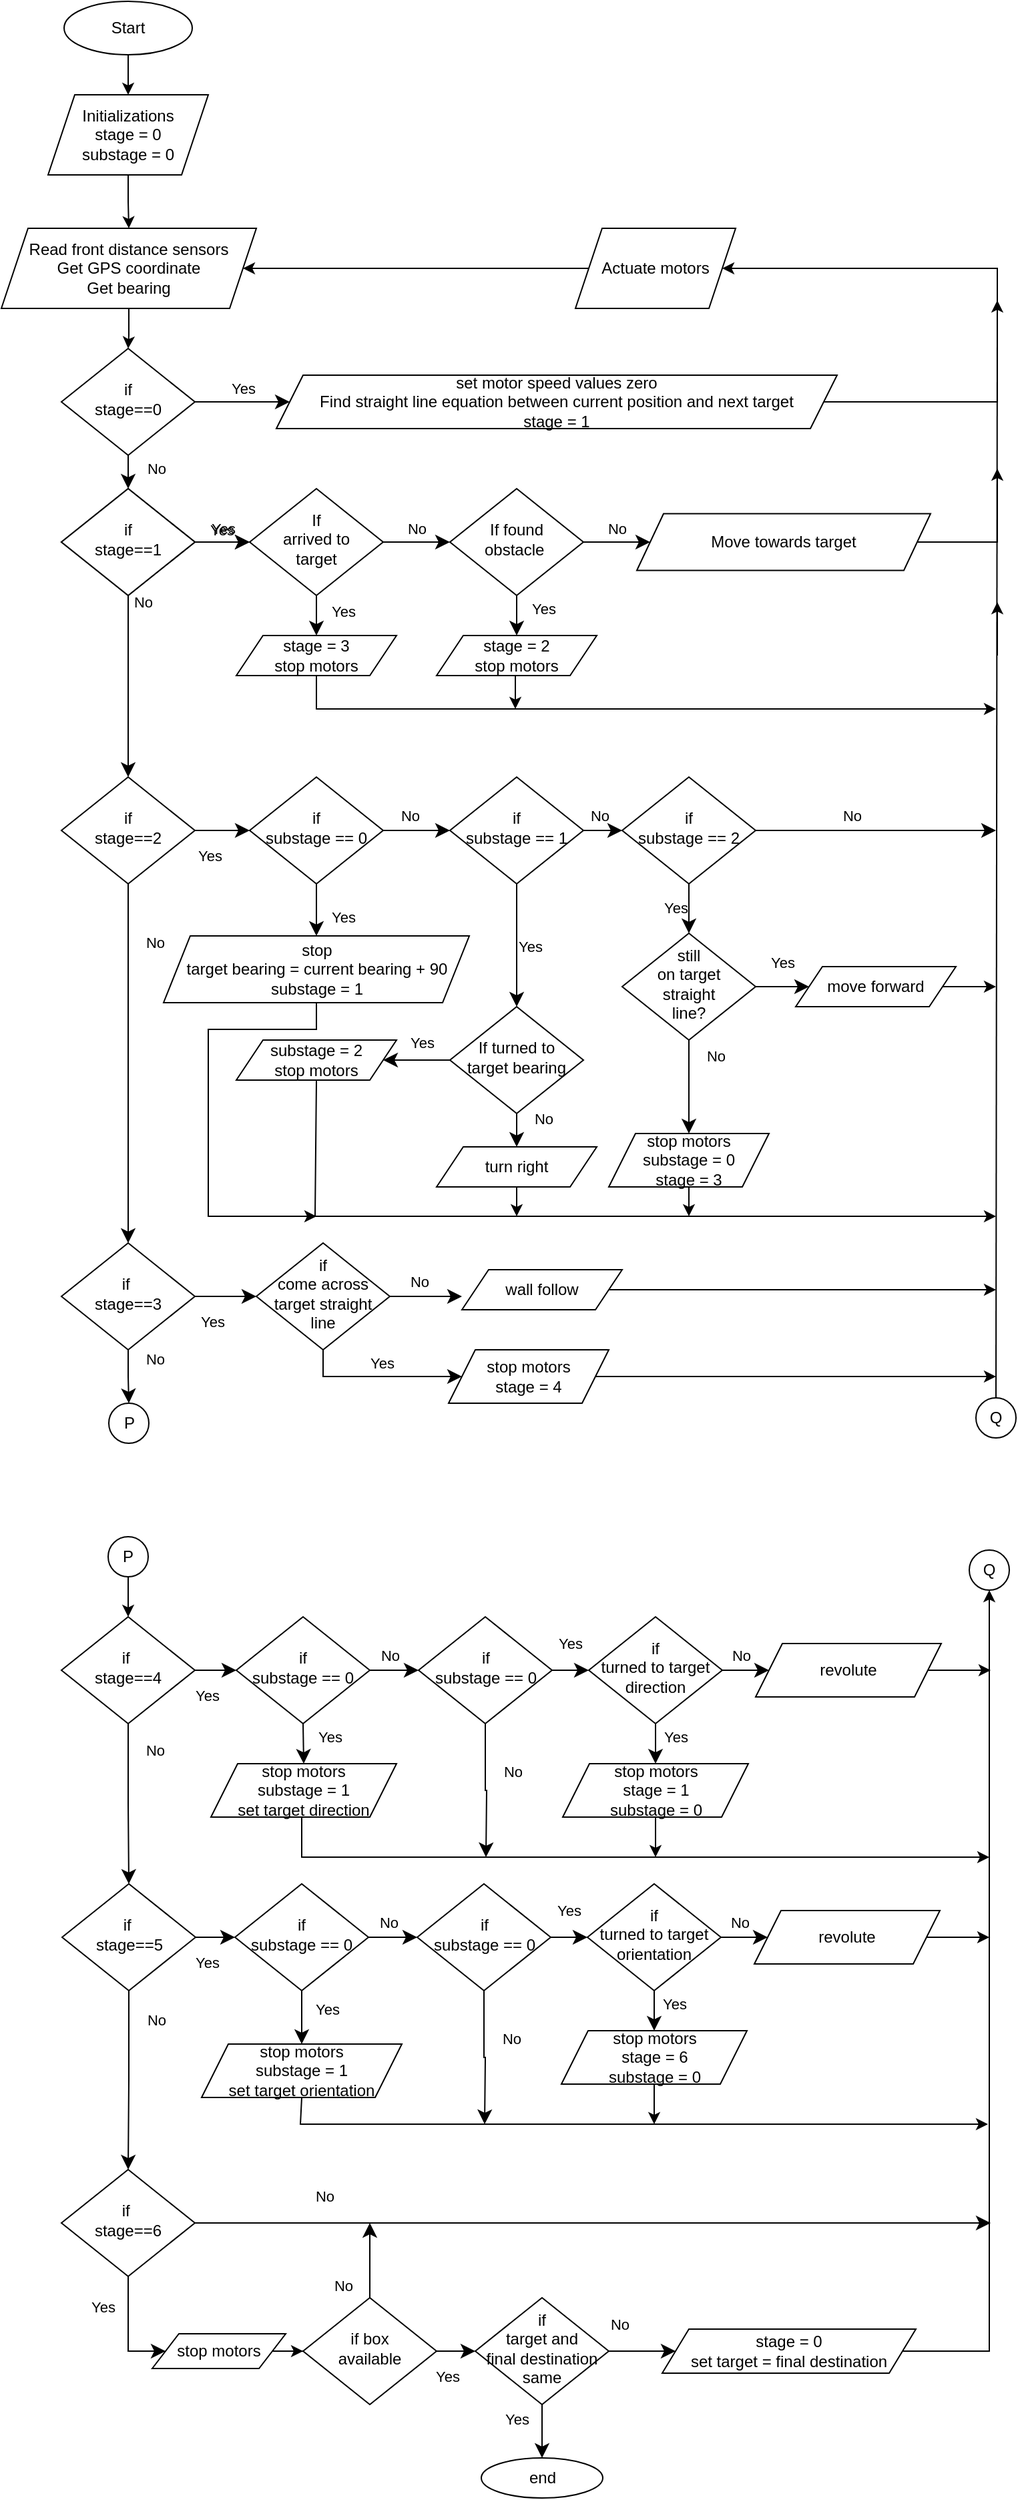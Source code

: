 <mxfile version="20.8.10" type="device"><diagram name="Page-1" id="t5jwGCP0SxloQZ26RUvD"><mxGraphModel dx="1036" dy="614" grid="1" gridSize="10" guides="1" tooltips="1" connect="1" arrows="1" fold="1" page="1" pageScale="1" pageWidth="827" pageHeight="1169" math="0" shadow="0"><root><mxCell id="0"/><mxCell id="1" parent="0"/><mxCell id="_TaEZDNFQUjbEq2UXu18-1" value="" style="edgeStyle=orthogonalEdgeStyle;rounded=0;orthogonalLoop=1;jettySize=auto;html=1;" parent="1" source="_TaEZDNFQUjbEq2UXu18-2" target="_TaEZDNFQUjbEq2UXu18-4" edge="1"><mxGeometry relative="1" as="geometry"/></mxCell><mxCell id="_TaEZDNFQUjbEq2UXu18-2" value="Start" style="ellipse;whiteSpace=wrap;html=1;" parent="1" vertex="1"><mxGeometry x="64" y="50" width="96" height="40" as="geometry"/></mxCell><mxCell id="_TaEZDNFQUjbEq2UXu18-3" value="" style="edgeStyle=orthogonalEdgeStyle;rounded=0;orthogonalLoop=1;jettySize=auto;html=1;" parent="1" source="_TaEZDNFQUjbEq2UXu18-4" target="_TaEZDNFQUjbEq2UXu18-6" edge="1"><mxGeometry relative="1" as="geometry"/></mxCell><mxCell id="_TaEZDNFQUjbEq2UXu18-4" value="Initializations&lt;br&gt;stage = 0&lt;br&gt;substage = 0" style="shape=parallelogram;perimeter=parallelogramPerimeter;whiteSpace=wrap;html=1;fixedSize=1;" parent="1" vertex="1"><mxGeometry x="52" y="120" width="120" height="60" as="geometry"/></mxCell><mxCell id="_TaEZDNFQUjbEq2UXu18-5" value="" style="edgeStyle=orthogonalEdgeStyle;rounded=0;orthogonalLoop=1;jettySize=auto;html=1;" parent="1" source="_TaEZDNFQUjbEq2UXu18-6" target="_TaEZDNFQUjbEq2UXu18-8" edge="1"><mxGeometry relative="1" as="geometry"/></mxCell><mxCell id="_TaEZDNFQUjbEq2UXu18-6" value="Read front distance sensors&lt;br&gt;Get GPS coordinate&lt;br&gt;Get bearing" style="shape=parallelogram;perimeter=parallelogramPerimeter;whiteSpace=wrap;html=1;fixedSize=1;" parent="1" vertex="1"><mxGeometry x="17" y="220" width="191" height="60" as="geometry"/></mxCell><mxCell id="_TaEZDNFQUjbEq2UXu18-7" value="No" style="rounded=0;html=1;jettySize=auto;orthogonalLoop=1;fontSize=11;endArrow=classic;endFill=1;endSize=8;strokeWidth=1;shadow=0;labelBackgroundColor=none;edgeStyle=orthogonalEdgeStyle;exitX=0.5;exitY=1;exitDx=0;exitDy=0;entryX=0.5;entryY=0;entryDx=0;entryDy=0;" parent="1" source="_TaEZDNFQUjbEq2UXu18-8" target="_TaEZDNFQUjbEq2UXu18-13" edge="1"><mxGeometry x="-0.2" y="21" relative="1" as="geometry"><mxPoint as="offset"/><mxPoint x="114" y="390" as="sourcePoint"/><mxPoint x="183" y="440" as="targetPoint"/></mxGeometry></mxCell><mxCell id="_TaEZDNFQUjbEq2UXu18-8" value="if&lt;br&gt;stage==0" style="rhombus;whiteSpace=wrap;html=1;shadow=0;fontFamily=Helvetica;fontSize=12;align=center;strokeWidth=1;spacing=6;spacingTop=-4;" parent="1" vertex="1"><mxGeometry x="62" y="310" width="100" height="80" as="geometry"/></mxCell><mxCell id="_TaEZDNFQUjbEq2UXu18-9" value="Yes" style="edgeStyle=orthogonalEdgeStyle;rounded=0;html=1;jettySize=auto;orthogonalLoop=1;fontSize=11;endArrow=classic;endFill=1;endSize=8;strokeWidth=1;shadow=0;labelBackgroundColor=none;strokeColor=default;entryX=0;entryY=0.5;entryDx=0;entryDy=0;" parent="1" source="_TaEZDNFQUjbEq2UXu18-8" target="_TaEZDNFQUjbEq2UXu18-10" edge="1"><mxGeometry y="10" relative="1" as="geometry"><mxPoint as="offset"/><mxPoint x="214" y="350" as="targetPoint"/></mxGeometry></mxCell><mxCell id="_TaEZDNFQUjbEq2UXu18-10" value="set motor speed values zero &lt;br&gt;Find straight line equation between current position and next target&lt;br&gt;stage = 1" style="shape=parallelogram;perimeter=parallelogramPerimeter;whiteSpace=wrap;html=1;fixedSize=1;" parent="1" vertex="1"><mxGeometry x="223" y="330" width="420" height="40" as="geometry"/></mxCell><mxCell id="_TaEZDNFQUjbEq2UXu18-11" value="" style="endArrow=classic;html=1;rounded=0;strokeColor=default;exitX=1;exitY=0.5;exitDx=0;exitDy=0;entryX=1;entryY=0.5;entryDx=0;entryDy=0;" parent="1" source="_TaEZDNFQUjbEq2UXu18-10" target="_TaEZDNFQUjbEq2UXu18-19" edge="1"><mxGeometry width="50" height="50" relative="1" as="geometry"><mxPoint x="663" y="290" as="sourcePoint"/><mxPoint x="453" y="290" as="targetPoint"/><Array as="points"><mxPoint x="763" y="350"/><mxPoint x="763" y="250"/></Array></mxGeometry></mxCell><mxCell id="_TaEZDNFQUjbEq2UXu18-12" value="No" style="rounded=0;html=1;jettySize=auto;orthogonalLoop=1;fontSize=11;endArrow=classic;endFill=1;endSize=8;strokeWidth=1;shadow=0;labelBackgroundColor=none;edgeStyle=orthogonalEdgeStyle;exitX=0.5;exitY=1;exitDx=0;exitDy=0;entryX=0.5;entryY=0;entryDx=0;entryDy=0;" parent="1" source="_TaEZDNFQUjbEq2UXu18-33" target="_TaEZDNFQUjbEq2UXu18-36" edge="1"><mxGeometry x="-0.926" y="11" relative="1" as="geometry"><mxPoint as="offset"/><mxPoint x="112" y="512" as="sourcePoint"/><mxPoint x="103" y="562" as="targetPoint"/></mxGeometry></mxCell><mxCell id="_TaEZDNFQUjbEq2UXu18-13" value="if&lt;br&gt;stage==1" style="rhombus;whiteSpace=wrap;html=1;shadow=0;fontFamily=Helvetica;fontSize=12;align=center;strokeWidth=1;spacing=6;spacingTop=-4;" parent="1" vertex="1"><mxGeometry x="62" y="415" width="100" height="80" as="geometry"/></mxCell><mxCell id="_TaEZDNFQUjbEq2UXu18-14" value="Yes" style="edgeStyle=orthogonalEdgeStyle;rounded=0;html=1;jettySize=auto;orthogonalLoop=1;fontSize=11;endArrow=classic;endFill=1;endSize=8;strokeWidth=1;shadow=0;labelBackgroundColor=none;strokeColor=default;entryX=0;entryY=0.5;entryDx=0;entryDy=0;" parent="1" source="_TaEZDNFQUjbEq2UXu18-13" target="_TaEZDNFQUjbEq2UXu18-17" edge="1"><mxGeometry y="10" relative="1" as="geometry"><mxPoint as="offset"/><mxPoint x="205" y="455" as="targetPoint"/></mxGeometry></mxCell><mxCell id="_TaEZDNFQUjbEq2UXu18-15" value="Yes" style="rounded=0;html=1;jettySize=auto;orthogonalLoop=1;fontSize=11;endArrow=classic;endFill=1;endSize=8;strokeWidth=1;shadow=0;labelBackgroundColor=none;edgeStyle=orthogonalEdgeStyle;entryX=0.5;entryY=0;entryDx=0;entryDy=0;" parent="1" source="_TaEZDNFQUjbEq2UXu18-17" target="_TaEZDNFQUjbEq2UXu18-24" edge="1"><mxGeometry x="0.273" y="20" relative="1" as="geometry"><mxPoint as="offset"/><mxPoint x="273" y="535" as="targetPoint"/></mxGeometry></mxCell><mxCell id="_TaEZDNFQUjbEq2UXu18-16" value="No" style="edgeStyle=orthogonalEdgeStyle;rounded=0;html=1;jettySize=auto;orthogonalLoop=1;fontSize=11;endArrow=classic;endFill=1;endSize=8;strokeWidth=1;shadow=0;labelBackgroundColor=none;entryX=0;entryY=0.5;entryDx=0;entryDy=0;" parent="1" source="_TaEZDNFQUjbEq2UXu18-17" target="_TaEZDNFQUjbEq2UXu18-22" edge="1"><mxGeometry y="10" relative="1" as="geometry"><mxPoint as="offset"/><mxPoint x="363" y="455" as="targetPoint"/></mxGeometry></mxCell><mxCell id="_TaEZDNFQUjbEq2UXu18-17" value="If&lt;br&gt;arrived to &lt;br&gt;target" style="rhombus;whiteSpace=wrap;html=1;shadow=0;fontFamily=Helvetica;fontSize=12;align=center;strokeWidth=1;spacing=6;spacingTop=-4;" parent="1" vertex="1"><mxGeometry x="203" y="415" width="100" height="80" as="geometry"/></mxCell><mxCell id="_TaEZDNFQUjbEq2UXu18-18" value="" style="edgeStyle=orthogonalEdgeStyle;rounded=0;orthogonalLoop=1;jettySize=auto;html=1;strokeColor=default;endArrow=classic;endFill=1;" parent="1" source="_TaEZDNFQUjbEq2UXu18-19" target="_TaEZDNFQUjbEq2UXu18-6" edge="1"><mxGeometry relative="1" as="geometry"/></mxCell><mxCell id="_TaEZDNFQUjbEq2UXu18-19" value="Actuate motors" style="shape=parallelogram;perimeter=parallelogramPerimeter;whiteSpace=wrap;html=1;fixedSize=1;" parent="1" vertex="1"><mxGeometry x="447" y="220" width="120" height="60" as="geometry"/></mxCell><mxCell id="_TaEZDNFQUjbEq2UXu18-20" value="Yes" style="rounded=0;html=1;jettySize=auto;orthogonalLoop=1;fontSize=11;endArrow=classic;endFill=1;endSize=8;strokeWidth=1;shadow=0;labelBackgroundColor=none;edgeStyle=orthogonalEdgeStyle;entryX=0.5;entryY=0;entryDx=0;entryDy=0;" parent="1" source="_TaEZDNFQUjbEq2UXu18-22" target="_TaEZDNFQUjbEq2UXu18-26" edge="1"><mxGeometry x="0.2" y="20" relative="1" as="geometry"><mxPoint as="offset"/><mxPoint x="433" y="535" as="targetPoint"/></mxGeometry></mxCell><mxCell id="_TaEZDNFQUjbEq2UXu18-21" value="No" style="edgeStyle=orthogonalEdgeStyle;rounded=0;html=1;jettySize=auto;orthogonalLoop=1;fontSize=11;endArrow=classic;endFill=1;endSize=8;strokeWidth=1;shadow=0;labelBackgroundColor=none;entryX=0;entryY=0.5;entryDx=0;entryDy=0;" parent="1" source="_TaEZDNFQUjbEq2UXu18-22" target="_TaEZDNFQUjbEq2UXu18-27" edge="1"><mxGeometry y="10" relative="1" as="geometry"><mxPoint as="offset"/><mxPoint x="523" y="430" as="targetPoint"/></mxGeometry></mxCell><mxCell id="_TaEZDNFQUjbEq2UXu18-22" value="If found obstacle&amp;nbsp;" style="rhombus;whiteSpace=wrap;html=1;shadow=0;fontFamily=Helvetica;fontSize=12;align=center;strokeWidth=1;spacing=6;spacingTop=-4;" parent="1" vertex="1"><mxGeometry x="353" y="415" width="100" height="80" as="geometry"/></mxCell><mxCell id="_TaEZDNFQUjbEq2UXu18-24" value="stage = 3&lt;br&gt;stop motors" style="shape=parallelogram;perimeter=parallelogramPerimeter;whiteSpace=wrap;html=1;fixedSize=1;" parent="1" vertex="1"><mxGeometry x="193" y="525" width="120" height="30" as="geometry"/></mxCell><mxCell id="_TaEZDNFQUjbEq2UXu18-25" value="" style="edgeStyle=orthogonalEdgeStyle;rounded=0;orthogonalLoop=1;jettySize=auto;html=1;strokeColor=default;endArrow=classic;endFill=1;exitX=0.5;exitY=1;exitDx=0;exitDy=0;" parent="1" source="_TaEZDNFQUjbEq2UXu18-26" edge="1"><mxGeometry relative="1" as="geometry"><mxPoint x="402" y="580" as="targetPoint"/></mxGeometry></mxCell><mxCell id="_TaEZDNFQUjbEq2UXu18-26" value="stage = 2&lt;br&gt;stop&amp;nbsp;motors" style="shape=parallelogram;perimeter=parallelogramPerimeter;whiteSpace=wrap;html=1;fixedSize=1;" parent="1" vertex="1"><mxGeometry x="343" y="525" width="120" height="30" as="geometry"/></mxCell><mxCell id="_TaEZDNFQUjbEq2UXu18-27" value="Move towards target" style="shape=parallelogram;perimeter=parallelogramPerimeter;whiteSpace=wrap;html=1;fixedSize=1;" parent="1" vertex="1"><mxGeometry x="493" y="433.75" width="220" height="42.5" as="geometry"/></mxCell><mxCell id="_TaEZDNFQUjbEq2UXu18-28" value="" style="endArrow=classic;html=1;rounded=0;strokeColor=default;exitX=0.5;exitY=1;exitDx=0;exitDy=0;" parent="1" source="_TaEZDNFQUjbEq2UXu18-24" edge="1"><mxGeometry width="50" height="50" relative="1" as="geometry"><mxPoint x="403" y="510" as="sourcePoint"/><mxPoint x="762" y="580" as="targetPoint"/><Array as="points"><mxPoint x="253" y="580"/><mxPoint x="598" y="580"/></Array></mxGeometry></mxCell><mxCell id="_TaEZDNFQUjbEq2UXu18-29" value="" style="endArrow=classic;html=1;rounded=0;strokeColor=default;exitX=1;exitY=0.5;exitDx=0;exitDy=0;" parent="1" source="_TaEZDNFQUjbEq2UXu18-27" edge="1"><mxGeometry width="50" height="50" relative="1" as="geometry"><mxPoint x="403" y="510" as="sourcePoint"/><mxPoint x="763" y="400" as="targetPoint"/><Array as="points"><mxPoint x="763" y="455"/></Array></mxGeometry></mxCell><mxCell id="_TaEZDNFQUjbEq2UXu18-30" value="" style="endArrow=classic;html=1;rounded=0;strokeColor=default;" parent="1" edge="1"><mxGeometry width="50" height="50" relative="1" as="geometry"><mxPoint x="763" y="540" as="sourcePoint"/><mxPoint x="763" y="500" as="targetPoint"/><Array as="points"><mxPoint x="763" y="540"/></Array></mxGeometry></mxCell><mxCell id="_TaEZDNFQUjbEq2UXu18-31" value="No" style="edgeStyle=orthogonalEdgeStyle;rounded=0;html=1;jettySize=auto;orthogonalLoop=1;fontSize=11;endArrow=classic;endFill=1;endSize=8;strokeWidth=1;shadow=0;labelBackgroundColor=none;entryX=0;entryY=0.5;entryDx=0;entryDy=0;exitX=1;exitY=0.5;exitDx=0;exitDy=0;" parent="1" source="_TaEZDNFQUjbEq2UXu18-32" target="_TaEZDNFQUjbEq2UXu18-40" edge="1"><mxGeometry x="-0.208" y="11" relative="1" as="geometry"><mxPoint as="offset"/><mxPoint x="353" y="671" as="targetPoint"/><mxPoint x="303" y="671" as="sourcePoint"/></mxGeometry></mxCell><mxCell id="_TaEZDNFQUjbEq2UXu18-32" value="if &lt;br&gt;substage == 0" style="rhombus;whiteSpace=wrap;html=1;shadow=0;fontFamily=Helvetica;fontSize=12;align=center;strokeWidth=1;spacing=6;spacingTop=-4;" parent="1" vertex="1"><mxGeometry x="203" y="631" width="100" height="80" as="geometry"/></mxCell><mxCell id="_TaEZDNFQUjbEq2UXu18-33" value="if&lt;br&gt;stage==1" style="rhombus;whiteSpace=wrap;html=1;shadow=0;fontFamily=Helvetica;fontSize=12;align=center;strokeWidth=1;spacing=6;spacingTop=-4;" parent="1" vertex="1"><mxGeometry x="62" y="415" width="100" height="80" as="geometry"/></mxCell><mxCell id="_TaEZDNFQUjbEq2UXu18-34" value="Yes" style="edgeStyle=orthogonalEdgeStyle;rounded=0;html=1;jettySize=auto;orthogonalLoop=1;fontSize=11;endArrow=classic;endFill=1;endSize=8;strokeWidth=1;shadow=0;labelBackgroundColor=none;strokeColor=default;entryX=0;entryY=0.5;entryDx=0;entryDy=0;" parent="1" source="_TaEZDNFQUjbEq2UXu18-33" edge="1"><mxGeometry y="10" relative="1" as="geometry"><mxPoint as="offset"/><mxPoint x="203" y="455" as="targetPoint"/></mxGeometry></mxCell><mxCell id="_TaEZDNFQUjbEq2UXu18-35" value="No" style="rounded=0;html=1;jettySize=auto;orthogonalLoop=1;fontSize=11;endArrow=classic;endFill=1;endSize=8;strokeWidth=1;shadow=0;labelBackgroundColor=none;edgeStyle=orthogonalEdgeStyle;exitX=0.5;exitY=1;exitDx=0;exitDy=0;entryX=0.5;entryY=0;entryDx=0;entryDy=0;" parent="1" source="_TaEZDNFQUjbEq2UXu18-36" target="_TaEZDNFQUjbEq2UXu18-44" edge="1"><mxGeometry x="-0.675" y="20" relative="1" as="geometry"><mxPoint as="offset"/><mxPoint x="143" y="720" as="sourcePoint"/><mxPoint x="113" y="780" as="targetPoint"/><Array as="points"/></mxGeometry></mxCell><mxCell id="_TaEZDNFQUjbEq2UXu18-36" value="if&lt;br&gt;stage==2" style="rhombus;whiteSpace=wrap;html=1;shadow=0;fontFamily=Helvetica;fontSize=12;align=center;strokeWidth=1;spacing=6;spacingTop=-4;" parent="1" vertex="1"><mxGeometry x="62" y="631" width="100" height="80" as="geometry"/></mxCell><mxCell id="_TaEZDNFQUjbEq2UXu18-37" value="Yes" style="edgeStyle=orthogonalEdgeStyle;rounded=0;html=1;jettySize=auto;orthogonalLoop=1;fontSize=11;endArrow=classic;endFill=1;endSize=8;strokeWidth=1;shadow=0;labelBackgroundColor=none;strokeColor=default;entryX=0;entryY=0.5;entryDx=0;entryDy=0;exitX=1;exitY=0.5;exitDx=0;exitDy=0;" parent="1" source="_TaEZDNFQUjbEq2UXu18-36" target="_TaEZDNFQUjbEq2UXu18-32" edge="1"><mxGeometry x="-0.463" y="-19" relative="1" as="geometry"><mxPoint as="offset"/><mxPoint x="203" y="671" as="targetPoint"/><mxPoint x="162" y="667" as="sourcePoint"/></mxGeometry></mxCell><mxCell id="_TaEZDNFQUjbEq2UXu18-39" value="Yes" style="edgeStyle=orthogonalEdgeStyle;rounded=0;html=1;jettySize=auto;orthogonalLoop=1;fontSize=11;endArrow=classic;endFill=1;endSize=8;strokeWidth=1;shadow=0;labelBackgroundColor=none;exitX=0.5;exitY=1;exitDx=0;exitDy=0;entryX=0.5;entryY=0;entryDx=0;entryDy=0;" parent="1" source="_TaEZDNFQUjbEq2UXu18-40" target="_TaEZDNFQUjbEq2UXu18-63" edge="1"><mxGeometry x="0.014" y="10" relative="1" as="geometry"><mxPoint as="offset"/><mxPoint x="403" y="769.5" as="targetPoint"/><Array as="points"/></mxGeometry></mxCell><mxCell id="_TaEZDNFQUjbEq2UXu18-40" value="if &lt;br&gt;substage == 1" style="rhombus;whiteSpace=wrap;html=1;shadow=0;fontFamily=Helvetica;fontSize=12;align=center;strokeWidth=1;spacing=6;spacingTop=-4;" parent="1" vertex="1"><mxGeometry x="353" y="631" width="100" height="80" as="geometry"/></mxCell><mxCell id="_TaEZDNFQUjbEq2UXu18-44" value="if&amp;nbsp;&lt;br&gt;stage==3" style="rhombus;whiteSpace=wrap;html=1;shadow=0;fontFamily=Helvetica;fontSize=12;align=center;strokeWidth=1;spacing=6;spacingTop=-4;" parent="1" vertex="1"><mxGeometry x="62" y="980" width="100" height="80" as="geometry"/></mxCell><mxCell id="_TaEZDNFQUjbEq2UXu18-45" value="end" style="ellipse;whiteSpace=wrap;html=1;" parent="1" vertex="1"><mxGeometry x="376.5" y="1890" width="91" height="30" as="geometry"/></mxCell><mxCell id="_TaEZDNFQUjbEq2UXu18-46" value="" style="endArrow=classic;html=1;rounded=0;strokeColor=default;exitX=0.5;exitY=0;exitDx=0;exitDy=0;" parent="1" source="_TaEZDNFQUjbEq2UXu18-98" edge="1"><mxGeometry width="50" height="50" relative="1" as="geometry"><mxPoint x="762" y="1104" as="sourcePoint"/><mxPoint x="763" y="274" as="targetPoint"/></mxGeometry></mxCell><mxCell id="_TaEZDNFQUjbEq2UXu18-57" value="Yes" style="rounded=0;html=1;jettySize=auto;orthogonalLoop=1;fontSize=11;endArrow=classic;endFill=1;endSize=8;strokeWidth=1;shadow=0;labelBackgroundColor=none;edgeStyle=orthogonalEdgeStyle;entryX=0.5;entryY=0;entryDx=0;entryDy=0;exitX=0.5;exitY=1;exitDx=0;exitDy=0;" parent="1" source="_TaEZDNFQUjbEq2UXu18-32" target="_TaEZDNFQUjbEq2UXu18-58" edge="1"><mxGeometry x="0.273" y="20" relative="1" as="geometry"><mxPoint as="offset"/><mxPoint x="256" y="741.5" as="targetPoint"/><mxPoint x="256" y="711.5" as="sourcePoint"/></mxGeometry></mxCell><mxCell id="_TaEZDNFQUjbEq2UXu18-58" value="stop&lt;br&gt;target bearing = current bearing + 90&lt;br&gt;substage = 1" style="shape=parallelogram;perimeter=parallelogramPerimeter;whiteSpace=wrap;html=1;fixedSize=1;" parent="1" vertex="1"><mxGeometry x="138.5" y="750" width="229" height="50" as="geometry"/></mxCell><mxCell id="_TaEZDNFQUjbEq2UXu18-59" value="if &lt;br&gt;substage == 2" style="rhombus;whiteSpace=wrap;html=1;shadow=0;fontFamily=Helvetica;fontSize=12;align=center;strokeWidth=1;spacing=6;spacingTop=-4;" parent="1" vertex="1"><mxGeometry x="482" y="631" width="100" height="80" as="geometry"/></mxCell><mxCell id="_TaEZDNFQUjbEq2UXu18-60" value="No" style="edgeStyle=orthogonalEdgeStyle;rounded=0;html=1;jettySize=auto;orthogonalLoop=1;fontSize=11;endArrow=classic;endFill=1;endSize=8;strokeWidth=1;shadow=0;labelBackgroundColor=none;entryX=0;entryY=0.5;entryDx=0;entryDy=0;exitX=1;exitY=0.5;exitDx=0;exitDy=0;" parent="1" source="_TaEZDNFQUjbEq2UXu18-40" target="_TaEZDNFQUjbEq2UXu18-59" edge="1"><mxGeometry x="-0.208" y="11" relative="1" as="geometry"><mxPoint as="offset"/><mxPoint x="407" y="682" as="targetPoint"/><mxPoint x="512" y="690" as="sourcePoint"/></mxGeometry></mxCell><mxCell id="_TaEZDNFQUjbEq2UXu18-62" value="No" style="edgeStyle=orthogonalEdgeStyle;rounded=0;html=1;jettySize=auto;orthogonalLoop=1;fontSize=11;endArrow=classic;endFill=1;endSize=8;strokeWidth=1;shadow=0;labelBackgroundColor=none;exitX=1;exitY=0.5;exitDx=0;exitDy=0;" parent="1" source="_TaEZDNFQUjbEq2UXu18-59" edge="1"><mxGeometry x="-0.208" y="11" relative="1" as="geometry"><mxPoint as="offset"/><mxPoint x="762" y="671" as="targetPoint"/><mxPoint x="672" y="670" as="sourcePoint"/></mxGeometry></mxCell><mxCell id="_TaEZDNFQUjbEq2UXu18-63" value="If turned to target bearing" style="rhombus;whiteSpace=wrap;html=1;shadow=0;fontFamily=Helvetica;fontSize=12;align=center;strokeWidth=1;spacing=6;spacingTop=-4;" parent="1" vertex="1"><mxGeometry x="353" y="803" width="100" height="80" as="geometry"/></mxCell><mxCell id="_TaEZDNFQUjbEq2UXu18-64" value="substage = 2&lt;br&gt;stop&amp;nbsp;motors" style="shape=parallelogram;perimeter=parallelogramPerimeter;whiteSpace=wrap;html=1;fixedSize=1;" parent="1" vertex="1"><mxGeometry x="193" y="828" width="120" height="30" as="geometry"/></mxCell><mxCell id="_TaEZDNFQUjbEq2UXu18-67" value="Yes" style="edgeStyle=orthogonalEdgeStyle;rounded=0;html=1;jettySize=auto;orthogonalLoop=1;fontSize=11;endArrow=classic;endFill=1;endSize=8;strokeWidth=1;shadow=0;labelBackgroundColor=none;strokeColor=default;entryX=1;entryY=0.5;entryDx=0;entryDy=0;" parent="1" source="_TaEZDNFQUjbEq2UXu18-63" target="_TaEZDNFQUjbEq2UXu18-64" edge="1"><mxGeometry x="-0.16" y="-13" relative="1" as="geometry"><mxPoint as="offset"/><mxPoint x="312" y="880" as="targetPoint"/><mxPoint x="342" y="880" as="sourcePoint"/><Array as="points"/></mxGeometry></mxCell><mxCell id="_TaEZDNFQUjbEq2UXu18-68" value="turn right" style="shape=parallelogram;perimeter=parallelogramPerimeter;whiteSpace=wrap;html=1;fixedSize=1;" parent="1" vertex="1"><mxGeometry x="343" y="908" width="120" height="30" as="geometry"/></mxCell><mxCell id="_TaEZDNFQUjbEq2UXu18-69" value="No" style="rounded=0;html=1;jettySize=auto;orthogonalLoop=1;fontSize=11;endArrow=classic;endFill=1;endSize=8;strokeWidth=1;shadow=0;labelBackgroundColor=none;edgeStyle=orthogonalEdgeStyle;exitX=0.5;exitY=1;exitDx=0;exitDy=0;entryX=0.5;entryY=0;entryDx=0;entryDy=0;" parent="1" source="_TaEZDNFQUjbEq2UXu18-63" target="_TaEZDNFQUjbEq2UXu18-68" edge="1"><mxGeometry x="-0.675" y="20" relative="1" as="geometry"><mxPoint as="offset"/><mxPoint x="255" y="882" as="sourcePoint"/><mxPoint x="402" y="910" as="targetPoint"/><Array as="points"/></mxGeometry></mxCell><mxCell id="_TaEZDNFQUjbEq2UXu18-70" value="Yes" style="edgeStyle=orthogonalEdgeStyle;rounded=0;html=1;jettySize=auto;orthogonalLoop=1;fontSize=11;endArrow=classic;endFill=1;endSize=8;strokeWidth=1;shadow=0;labelBackgroundColor=none;exitX=0.5;exitY=1;exitDx=0;exitDy=0;" parent="1" source="_TaEZDNFQUjbEq2UXu18-59" target="_TaEZDNFQUjbEq2UXu18-73" edge="1"><mxGeometry x="0.014" y="10" relative="1" as="geometry"><mxPoint as="offset"/><mxPoint x="478" y="813" as="targetPoint"/><mxPoint x="478" y="721" as="sourcePoint"/><Array as="points"/></mxGeometry></mxCell><mxCell id="_TaEZDNFQUjbEq2UXu18-73" value="still &lt;br&gt;on target straight &lt;br&gt;line?" style="rhombus;whiteSpace=wrap;html=1;shadow=0;fontFamily=Helvetica;fontSize=12;align=center;strokeWidth=1;spacing=6;spacingTop=-4;" parent="1" vertex="1"><mxGeometry x="482" y="748" width="100" height="80" as="geometry"/></mxCell><mxCell id="_TaEZDNFQUjbEq2UXu18-74" value="stop&amp;nbsp;motors&lt;br&gt;substage = 0&lt;br&gt;stage = 3" style="shape=parallelogram;perimeter=parallelogramPerimeter;whiteSpace=wrap;html=1;fixedSize=1;" parent="1" vertex="1"><mxGeometry x="472" y="898" width="120" height="40" as="geometry"/></mxCell><mxCell id="_TaEZDNFQUjbEq2UXu18-75" value="No" style="rounded=0;html=1;jettySize=auto;orthogonalLoop=1;fontSize=11;endArrow=classic;endFill=1;endSize=8;strokeWidth=1;shadow=0;labelBackgroundColor=none;edgeStyle=orthogonalEdgeStyle;exitX=0.5;exitY=1;exitDx=0;exitDy=0;entryX=0.5;entryY=0;entryDx=0;entryDy=0;" parent="1" source="_TaEZDNFQUjbEq2UXu18-73" target="_TaEZDNFQUjbEq2UXu18-74" edge="1"><mxGeometry x="-0.675" y="20" relative="1" as="geometry"><mxPoint as="offset"/><mxPoint x="405" y="839" as="sourcePoint"/><mxPoint x="552" y="867" as="targetPoint"/><Array as="points"/></mxGeometry></mxCell><mxCell id="_TaEZDNFQUjbEq2UXu18-79" value="move forward" style="shape=parallelogram;perimeter=parallelogramPerimeter;whiteSpace=wrap;html=1;fixedSize=1;" parent="1" vertex="1"><mxGeometry x="612" y="773" width="120" height="30" as="geometry"/></mxCell><mxCell id="_TaEZDNFQUjbEq2UXu18-80" value="Yes" style="edgeStyle=orthogonalEdgeStyle;rounded=0;html=1;jettySize=auto;orthogonalLoop=1;fontSize=11;endArrow=classic;endFill=1;endSize=8;strokeWidth=1;shadow=0;labelBackgroundColor=none;strokeColor=default;entryX=0;entryY=0.5;entryDx=0;entryDy=0;exitX=1;exitY=0.5;exitDx=0;exitDy=0;" parent="1" source="_TaEZDNFQUjbEq2UXu18-73" target="_TaEZDNFQUjbEq2UXu18-79" edge="1"><mxGeometry x="0.333" y="18" relative="1" as="geometry"><mxPoint as="offset"/><mxPoint x="640" y="789" as="targetPoint"/><mxPoint x="599" y="789" as="sourcePoint"/></mxGeometry></mxCell><mxCell id="_TaEZDNFQUjbEq2UXu18-83" value="" style="endArrow=classic;html=1;rounded=0;exitX=1;exitY=0.5;exitDx=0;exitDy=0;" parent="1" source="_TaEZDNFQUjbEq2UXu18-79" edge="1"><mxGeometry width="50" height="50" relative="1" as="geometry"><mxPoint x="732" y="860" as="sourcePoint"/><mxPoint x="762" y="788" as="targetPoint"/></mxGeometry></mxCell><mxCell id="_TaEZDNFQUjbEq2UXu18-84" value="" style="endArrow=classic;html=1;rounded=0;exitX=0.5;exitY=1;exitDx=0;exitDy=0;" parent="1" source="_TaEZDNFQUjbEq2UXu18-64" edge="1"><mxGeometry width="50" height="50" relative="1" as="geometry"><mxPoint x="452" y="960" as="sourcePoint"/><mxPoint x="762" y="960" as="targetPoint"/><Array as="points"><mxPoint x="252" y="960"/></Array></mxGeometry></mxCell><mxCell id="_TaEZDNFQUjbEq2UXu18-85" value="" style="endArrow=classic;html=1;rounded=0;exitX=0.5;exitY=1;exitDx=0;exitDy=0;" parent="1" source="_TaEZDNFQUjbEq2UXu18-68" edge="1"><mxGeometry width="50" height="50" relative="1" as="geometry"><mxPoint x="452" y="960" as="sourcePoint"/><mxPoint x="403" y="960" as="targetPoint"/></mxGeometry></mxCell><mxCell id="_TaEZDNFQUjbEq2UXu18-86" value="" style="endArrow=classic;html=1;rounded=0;exitX=0.5;exitY=1;exitDx=0;exitDy=0;" parent="1" source="_TaEZDNFQUjbEq2UXu18-74" edge="1"><mxGeometry width="50" height="50" relative="1" as="geometry"><mxPoint x="452" y="960" as="sourcePoint"/><mxPoint x="532" y="960" as="targetPoint"/></mxGeometry></mxCell><mxCell id="_TaEZDNFQUjbEq2UXu18-87" value="No" style="rounded=0;html=1;jettySize=auto;orthogonalLoop=1;fontSize=11;endArrow=classic;endFill=1;endSize=8;strokeWidth=1;shadow=0;labelBackgroundColor=none;edgeStyle=orthogonalEdgeStyle;exitX=0.5;exitY=1;exitDx=0;exitDy=0;entryX=0.5;entryY=0;entryDx=0;entryDy=0;" parent="1" source="_TaEZDNFQUjbEq2UXu18-44" target="_TaEZDNFQUjbEq2UXu18-97" edge="1"><mxGeometry x="-0.675" y="20" relative="1" as="geometry"><mxPoint as="offset"/><mxPoint x="112" y="1090" as="sourcePoint"/><mxPoint x="112" y="1110" as="targetPoint"/><Array as="points"/></mxGeometry></mxCell><mxCell id="_TaEZDNFQUjbEq2UXu18-88" value="No" style="edgeStyle=orthogonalEdgeStyle;rounded=0;html=1;jettySize=auto;orthogonalLoop=1;fontSize=11;endArrow=classic;endFill=1;endSize=8;strokeWidth=1;shadow=0;labelBackgroundColor=none;exitX=1;exitY=0.5;exitDx=0;exitDy=0;" parent="1" source="_TaEZDNFQUjbEq2UXu18-89" edge="1"><mxGeometry x="-0.208" y="11" relative="1" as="geometry"><mxPoint as="offset"/><mxPoint x="362" y="1020" as="targetPoint"/><mxPoint x="306" y="1018" as="sourcePoint"/></mxGeometry></mxCell><mxCell id="_TaEZDNFQUjbEq2UXu18-89" value="if &lt;br&gt;come across target straight line" style="rhombus;whiteSpace=wrap;html=1;shadow=0;fontFamily=Helvetica;fontSize=12;align=center;strokeWidth=1;spacing=6;spacingTop=-4;" parent="1" vertex="1"><mxGeometry x="208" y="980" width="100" height="80" as="geometry"/></mxCell><mxCell id="_TaEZDNFQUjbEq2UXu18-90" value="Yes" style="rounded=0;html=1;jettySize=auto;orthogonalLoop=1;fontSize=11;endArrow=classic;endFill=1;endSize=8;strokeWidth=1;shadow=0;labelBackgroundColor=none;edgeStyle=orthogonalEdgeStyle;exitX=0.5;exitY=1;exitDx=0;exitDy=0;entryX=0;entryY=0.5;entryDx=0;entryDy=0;" parent="1" source="_TaEZDNFQUjbEq2UXu18-89" target="_TaEZDNFQUjbEq2UXu18-93" edge="1"><mxGeometry x="0.032" y="10" relative="1" as="geometry"><mxPoint as="offset"/><mxPoint x="258" y="1120" as="targetPoint"/><mxPoint x="259" y="1058.5" as="sourcePoint"/></mxGeometry></mxCell><mxCell id="_TaEZDNFQUjbEq2UXu18-91" value="Yes" style="edgeStyle=orthogonalEdgeStyle;rounded=0;html=1;jettySize=auto;orthogonalLoop=1;fontSize=11;endArrow=classic;endFill=1;endSize=8;strokeWidth=1;shadow=0;labelBackgroundColor=none;strokeColor=default;exitX=1;exitY=0.5;exitDx=0;exitDy=0;entryX=0;entryY=0.5;entryDx=0;entryDy=0;" parent="1" source="_TaEZDNFQUjbEq2UXu18-44" target="_TaEZDNFQUjbEq2UXu18-89" edge="1"><mxGeometry x="-0.463" y="-19" relative="1" as="geometry"><mxPoint as="offset"/><mxPoint x="202" y="1020" as="targetPoint"/><mxPoint x="172" y="1036" as="sourcePoint"/></mxGeometry></mxCell><mxCell id="_TaEZDNFQUjbEq2UXu18-92" value="wall follow" style="shape=parallelogram;perimeter=parallelogramPerimeter;whiteSpace=wrap;html=1;fixedSize=1;" parent="1" vertex="1"><mxGeometry x="362" y="1000" width="120" height="30" as="geometry"/></mxCell><mxCell id="_TaEZDNFQUjbEq2UXu18-93" value="stop&amp;nbsp;motors&lt;br&gt;stage = 4" style="shape=parallelogram;perimeter=parallelogramPerimeter;whiteSpace=wrap;html=1;fixedSize=1;" parent="1" vertex="1"><mxGeometry x="352" y="1060" width="120" height="40" as="geometry"/></mxCell><mxCell id="_TaEZDNFQUjbEq2UXu18-94" value="" style="endArrow=classic;html=1;rounded=0;exitX=1;exitY=0.5;exitDx=0;exitDy=0;" parent="1" source="_TaEZDNFQUjbEq2UXu18-92" edge="1"><mxGeometry width="50" height="50" relative="1" as="geometry"><mxPoint x="452" y="920" as="sourcePoint"/><mxPoint x="762" y="1015" as="targetPoint"/></mxGeometry></mxCell><mxCell id="_TaEZDNFQUjbEq2UXu18-95" value="" style="endArrow=classic;html=1;rounded=0;exitX=1;exitY=0.5;exitDx=0;exitDy=0;" parent="1" source="_TaEZDNFQUjbEq2UXu18-93" edge="1"><mxGeometry width="50" height="50" relative="1" as="geometry"><mxPoint x="452" y="920" as="sourcePoint"/><mxPoint x="762" y="1080" as="targetPoint"/></mxGeometry></mxCell><mxCell id="_TaEZDNFQUjbEq2UXu18-97" value="P" style="ellipse;whiteSpace=wrap;html=1;aspect=fixed;" parent="1" vertex="1"><mxGeometry x="97.5" y="1100" width="30" height="30" as="geometry"/></mxCell><mxCell id="_TaEZDNFQUjbEq2UXu18-98" value="Q" style="ellipse;whiteSpace=wrap;html=1;aspect=fixed;" parent="1" vertex="1"><mxGeometry x="747" y="1096" width="30" height="30" as="geometry"/></mxCell><mxCell id="_TaEZDNFQUjbEq2UXu18-102" value="if&amp;nbsp;&lt;br&gt;stage==4" style="rhombus;whiteSpace=wrap;html=1;shadow=0;fontFamily=Helvetica;fontSize=12;align=center;strokeWidth=1;spacing=6;spacingTop=-4;" parent="1" vertex="1"><mxGeometry x="62" y="1260" width="100" height="80" as="geometry"/></mxCell><mxCell id="_TaEZDNFQUjbEq2UXu18-103" value="No" style="rounded=0;html=1;jettySize=auto;orthogonalLoop=1;fontSize=11;endArrow=classic;endFill=1;endSize=8;strokeWidth=1;shadow=0;labelBackgroundColor=none;edgeStyle=orthogonalEdgeStyle;exitX=0.5;exitY=1;exitDx=0;exitDy=0;entryX=0.5;entryY=0;entryDx=0;entryDy=0;" parent="1" source="_TaEZDNFQUjbEq2UXu18-102" target="_TaEZDNFQUjbEq2UXu18-105" edge="1"><mxGeometry x="-0.675" y="20" relative="1" as="geometry"><mxPoint as="offset"/><mxPoint x="112" y="1310" as="sourcePoint"/><mxPoint x="113" y="1320" as="targetPoint"/><Array as="points"/></mxGeometry></mxCell><mxCell id="_TaEZDNFQUjbEq2UXu18-104" value="Yes" style="edgeStyle=orthogonalEdgeStyle;rounded=0;html=1;jettySize=auto;orthogonalLoop=1;fontSize=11;endArrow=classic;endFill=1;endSize=8;strokeWidth=1;shadow=0;labelBackgroundColor=none;strokeColor=default;exitX=1;exitY=0.5;exitDx=0;exitDy=0;entryX=0;entryY=0.5;entryDx=0;entryDy=0;" parent="1" source="_TaEZDNFQUjbEq2UXu18-102" target="_TaEZDNFQUjbEq2UXu18-115" edge="1"><mxGeometry x="-0.463" y="-19" relative="1" as="geometry"><mxPoint as="offset"/><mxPoint x="208" y="1300" as="targetPoint"/><mxPoint x="172" y="1316" as="sourcePoint"/></mxGeometry></mxCell><mxCell id="_TaEZDNFQUjbEq2UXu18-105" value="if&amp;nbsp;&lt;br&gt;stage==5" style="rhombus;whiteSpace=wrap;html=1;shadow=0;fontFamily=Helvetica;fontSize=12;align=center;strokeWidth=1;spacing=6;spacingTop=-4;" parent="1" vertex="1"><mxGeometry x="62.5" y="1460" width="100" height="80" as="geometry"/></mxCell><mxCell id="_TaEZDNFQUjbEq2UXu18-106" value="No" style="rounded=0;html=1;jettySize=auto;orthogonalLoop=1;fontSize=11;endArrow=classic;endFill=1;endSize=8;strokeWidth=1;shadow=0;labelBackgroundColor=none;edgeStyle=orthogonalEdgeStyle;exitX=0.5;exitY=1;exitDx=0;exitDy=0;entryX=0.5;entryY=0;entryDx=0;entryDy=0;" parent="1" source="_TaEZDNFQUjbEq2UXu18-105" target="_TaEZDNFQUjbEq2UXu18-108" edge="1"><mxGeometry x="-0.675" y="20" relative="1" as="geometry"><mxPoint as="offset"/><mxPoint x="112" y="1780" as="sourcePoint"/><mxPoint x="113" y="1790" as="targetPoint"/><Array as="points"/></mxGeometry></mxCell><mxCell id="_TaEZDNFQUjbEq2UXu18-108" value="if&amp;nbsp;&lt;br&gt;stage==6" style="rhombus;whiteSpace=wrap;html=1;shadow=0;fontFamily=Helvetica;fontSize=12;align=center;strokeWidth=1;spacing=6;spacingTop=-4;" parent="1" vertex="1"><mxGeometry x="62" y="1674" width="100" height="80" as="geometry"/></mxCell><mxCell id="_TaEZDNFQUjbEq2UXu18-109" value="No" style="rounded=0;html=1;jettySize=auto;orthogonalLoop=1;fontSize=11;endArrow=classic;endFill=1;endSize=8;strokeWidth=1;shadow=0;labelBackgroundColor=none;edgeStyle=orthogonalEdgeStyle;exitX=1;exitY=0.5;exitDx=0;exitDy=0;" parent="1" source="_TaEZDNFQUjbEq2UXu18-108" edge="1"><mxGeometry x="-0.675" y="20" relative="1" as="geometry"><mxPoint as="offset"/><mxPoint x="158" y="1714" as="sourcePoint"/><mxPoint x="758" y="1714" as="targetPoint"/><Array as="points"/></mxGeometry></mxCell><mxCell id="_TaEZDNFQUjbEq2UXu18-110" value="Yes" style="edgeStyle=orthogonalEdgeStyle;rounded=0;html=1;jettySize=auto;orthogonalLoop=1;fontSize=11;endArrow=classic;endFill=1;endSize=8;strokeWidth=1;shadow=0;labelBackgroundColor=none;strokeColor=default;exitX=0.5;exitY=1;exitDx=0;exitDy=0;entryX=0;entryY=0.5;entryDx=0;entryDy=0;" parent="1" source="_TaEZDNFQUjbEq2UXu18-108" target="_TaEZDNFQUjbEq2UXu18-159" edge="1"><mxGeometry x="-0.463" y="-19" relative="1" as="geometry"><mxPoint as="offset"/><mxPoint x="210" y="1714" as="targetPoint"/><mxPoint x="174" y="1730" as="sourcePoint"/><Array as="points"><mxPoint x="112" y="1810"/></Array></mxGeometry></mxCell><mxCell id="_TaEZDNFQUjbEq2UXu18-112" value="" style="edgeStyle=orthogonalEdgeStyle;rounded=0;orthogonalLoop=1;jettySize=auto;html=1;" parent="1" source="_TaEZDNFQUjbEq2UXu18-111" target="_TaEZDNFQUjbEq2UXu18-102" edge="1"><mxGeometry relative="1" as="geometry"/></mxCell><mxCell id="_TaEZDNFQUjbEq2UXu18-111" value="P" style="ellipse;whiteSpace=wrap;html=1;aspect=fixed;" parent="1" vertex="1"><mxGeometry x="97" y="1200" width="30" height="30" as="geometry"/></mxCell><mxCell id="_TaEZDNFQUjbEq2UXu18-113" value="" style="endArrow=classic;html=1;rounded=0;exitX=0.5;exitY=1;exitDx=0;exitDy=0;" parent="1" source="_TaEZDNFQUjbEq2UXu18-58" edge="1"><mxGeometry width="50" height="50" relative="1" as="geometry"><mxPoint x="452" y="920" as="sourcePoint"/><mxPoint x="253" y="960" as="targetPoint"/><Array as="points"><mxPoint x="253" y="820"/><mxPoint x="172" y="820"/><mxPoint x="172" y="960"/></Array></mxGeometry></mxCell><mxCell id="_TaEZDNFQUjbEq2UXu18-114" value="No" style="edgeStyle=orthogonalEdgeStyle;rounded=0;html=1;jettySize=auto;orthogonalLoop=1;fontSize=11;endArrow=classic;endFill=1;endSize=8;strokeWidth=1;shadow=0;labelBackgroundColor=none;entryX=0;entryY=0.5;entryDx=0;entryDy=0;exitX=1;exitY=0.5;exitDx=0;exitDy=0;" parent="1" source="_TaEZDNFQUjbEq2UXu18-115" target="_TaEZDNFQUjbEq2UXu18-124" edge="1"><mxGeometry x="-0.208" y="11" relative="1" as="geometry"><mxPoint as="offset"/><mxPoint x="367.5" y="1300" as="targetPoint"/><mxPoint x="317.5" y="1300" as="sourcePoint"/></mxGeometry></mxCell><mxCell id="_TaEZDNFQUjbEq2UXu18-115" value="if &lt;br&gt;substage == 0" style="rhombus;whiteSpace=wrap;html=1;shadow=0;fontFamily=Helvetica;fontSize=12;align=center;strokeWidth=1;spacing=6;spacingTop=-4;" parent="1" vertex="1"><mxGeometry x="193" y="1260" width="100" height="80" as="geometry"/></mxCell><mxCell id="_TaEZDNFQUjbEq2UXu18-116" value="Yes" style="rounded=0;html=1;jettySize=auto;orthogonalLoop=1;fontSize=11;endArrow=classic;endFill=1;endSize=8;strokeWidth=1;shadow=0;labelBackgroundColor=none;edgeStyle=orthogonalEdgeStyle;entryX=0.5;entryY=0;entryDx=0;entryDy=0;exitX=0.5;exitY=1;exitDx=0;exitDy=0;" parent="1" source="_TaEZDNFQUjbEq2UXu18-115" target="_TaEZDNFQUjbEq2UXu18-129" edge="1"><mxGeometry x="-0.312" y="19" relative="1" as="geometry"><mxPoint as="offset"/><mxPoint x="267.5" y="1379" as="targetPoint"/><mxPoint x="270.5" y="1340.5" as="sourcePoint"/></mxGeometry></mxCell><mxCell id="_TaEZDNFQUjbEq2UXu18-123" value="No" style="edgeStyle=orthogonalEdgeStyle;rounded=0;html=1;jettySize=auto;orthogonalLoop=1;fontSize=11;endArrow=classic;endFill=1;endSize=8;strokeWidth=1;shadow=0;labelBackgroundColor=none;exitX=0.5;exitY=1;exitDx=0;exitDy=0;" parent="1" source="_TaEZDNFQUjbEq2UXu18-124" edge="1"><mxGeometry x="-0.294" y="20" relative="1" as="geometry"><mxPoint as="offset"/><mxPoint x="380" y="1440" as="targetPoint"/><mxPoint x="379.5" y="1351" as="sourcePoint"/><Array as="points"/></mxGeometry></mxCell><mxCell id="_TaEZDNFQUjbEq2UXu18-124" value="if &lt;br&gt;substage == 0" style="rhombus;whiteSpace=wrap;html=1;shadow=0;fontFamily=Helvetica;fontSize=12;align=center;strokeWidth=1;spacing=6;spacingTop=-4;" parent="1" vertex="1"><mxGeometry x="329.5" y="1260" width="100" height="80" as="geometry"/></mxCell><mxCell id="_TaEZDNFQUjbEq2UXu18-125" value="Yes" style="rounded=0;html=1;jettySize=auto;orthogonalLoop=1;fontSize=11;endArrow=classic;endFill=1;endSize=8;strokeWidth=1;shadow=0;labelBackgroundColor=none;edgeStyle=orthogonalEdgeStyle;entryX=0;entryY=0.5;entryDx=0;entryDy=0;exitX=1;exitY=0.5;exitDx=0;exitDy=0;" parent="1" source="_TaEZDNFQUjbEq2UXu18-124" target="_TaEZDNFQUjbEq2UXu18-127" edge="1"><mxGeometry x="-0.059" y="20" relative="1" as="geometry"><mxPoint as="offset"/><mxPoint x="514.5" y="1300" as="targetPoint"/><mxPoint x="382.5" y="1340.5" as="sourcePoint"/></mxGeometry></mxCell><mxCell id="_TaEZDNFQUjbEq2UXu18-126" value="No" style="edgeStyle=orthogonalEdgeStyle;rounded=0;html=1;jettySize=auto;orthogonalLoop=1;fontSize=11;endArrow=classic;endFill=1;endSize=8;strokeWidth=1;shadow=0;labelBackgroundColor=none;entryX=0;entryY=0.5;entryDx=0;entryDy=0;exitX=1;exitY=0.5;exitDx=0;exitDy=0;" parent="1" source="_TaEZDNFQUjbEq2UXu18-127" target="_TaEZDNFQUjbEq2UXu18-132" edge="1"><mxGeometry x="-0.208" y="11" relative="1" as="geometry"><mxPoint as="offset"/><mxPoint x="622" y="1300" as="targetPoint"/><mxPoint x="572" y="1300" as="sourcePoint"/></mxGeometry></mxCell><mxCell id="_TaEZDNFQUjbEq2UXu18-127" value="if &lt;br&gt;turned to target direction" style="rhombus;whiteSpace=wrap;html=1;shadow=0;fontFamily=Helvetica;fontSize=12;align=center;strokeWidth=1;spacing=6;spacingTop=-4;" parent="1" vertex="1"><mxGeometry x="457" y="1260" width="100" height="80" as="geometry"/></mxCell><mxCell id="_TaEZDNFQUjbEq2UXu18-128" value="Yes" style="rounded=0;html=1;jettySize=auto;orthogonalLoop=1;fontSize=11;endArrow=classic;endFill=1;endSize=8;strokeWidth=1;shadow=0;labelBackgroundColor=none;edgeStyle=orthogonalEdgeStyle;entryX=0.5;entryY=0;entryDx=0;entryDy=0;exitX=0.5;exitY=1;exitDx=0;exitDy=0;" parent="1" source="_TaEZDNFQUjbEq2UXu18-127" target="_TaEZDNFQUjbEq2UXu18-131" edge="1"><mxGeometry x="-0.333" y="15" relative="1" as="geometry"><mxPoint as="offset"/><mxPoint x="507" y="1379" as="targetPoint"/><mxPoint x="510" y="1340.5" as="sourcePoint"/></mxGeometry></mxCell><mxCell id="_TaEZDNFQUjbEq2UXu18-129" value="stop&amp;nbsp;motors&lt;br&gt;substage = 1&lt;br&gt;set target direction" style="shape=parallelogram;perimeter=parallelogramPerimeter;whiteSpace=wrap;html=1;fixedSize=1;" parent="1" vertex="1"><mxGeometry x="174" y="1370" width="139" height="40" as="geometry"/></mxCell><mxCell id="_TaEZDNFQUjbEq2UXu18-131" value="stop&amp;nbsp;motors&lt;br&gt;stage = 1&lt;br&gt;substage = 0" style="shape=parallelogram;perimeter=parallelogramPerimeter;whiteSpace=wrap;html=1;fixedSize=1;" parent="1" vertex="1"><mxGeometry x="437.5" y="1370" width="139" height="40" as="geometry"/></mxCell><mxCell id="_TaEZDNFQUjbEq2UXu18-132" value="revolute" style="shape=parallelogram;perimeter=parallelogramPerimeter;whiteSpace=wrap;html=1;fixedSize=1;" parent="1" vertex="1"><mxGeometry x="582" y="1280" width="139" height="40" as="geometry"/></mxCell><mxCell id="_TaEZDNFQUjbEq2UXu18-133" value="Q" style="ellipse;whiteSpace=wrap;html=1;aspect=fixed;" parent="1" vertex="1"><mxGeometry x="742" y="1210" width="30" height="30" as="geometry"/></mxCell><mxCell id="_TaEZDNFQUjbEq2UXu18-137" value="" style="endArrow=classic;html=1;rounded=0;exitX=1;exitY=0.5;exitDx=0;exitDy=0;" parent="1" source="_TaEZDNFQUjbEq2UXu18-132" edge="1"><mxGeometry width="50" height="50" relative="1" as="geometry"><mxPoint x="707" y="1300" as="sourcePoint"/><mxPoint x="758" y="1300" as="targetPoint"/></mxGeometry></mxCell><mxCell id="_TaEZDNFQUjbEq2UXu18-138" value="" style="endArrow=classic;html=1;rounded=0;" parent="1" edge="1"><mxGeometry width="50" height="50" relative="1" as="geometry"><mxPoint x="242" y="1410" as="sourcePoint"/><mxPoint x="757" y="1440" as="targetPoint"/><Array as="points"><mxPoint x="242" y="1440"/></Array></mxGeometry></mxCell><mxCell id="_TaEZDNFQUjbEq2UXu18-139" value="" style="endArrow=classic;html=1;rounded=0;exitX=0.5;exitY=1;exitDx=0;exitDy=0;" parent="1" source="_TaEZDNFQUjbEq2UXu18-131" edge="1"><mxGeometry width="50" height="50" relative="1" as="geometry"><mxPoint x="452" y="1230" as="sourcePoint"/><mxPoint x="507" y="1440" as="targetPoint"/></mxGeometry></mxCell><mxCell id="_TaEZDNFQUjbEq2UXu18-142" value="Yes" style="edgeStyle=orthogonalEdgeStyle;rounded=0;html=1;jettySize=auto;orthogonalLoop=1;fontSize=11;endArrow=classic;endFill=1;endSize=8;strokeWidth=1;shadow=0;labelBackgroundColor=none;strokeColor=default;exitX=1;exitY=0.5;exitDx=0;exitDy=0;entryX=0;entryY=0.5;entryDx=0;entryDy=0;" parent="1" source="_TaEZDNFQUjbEq2UXu18-105" target="_TaEZDNFQUjbEq2UXu18-144" edge="1"><mxGeometry x="-0.463" y="-19" relative="1" as="geometry"><mxPoint as="offset"/><mxPoint x="207" y="1500" as="targetPoint"/><mxPoint x="161" y="1500" as="sourcePoint"/></mxGeometry></mxCell><mxCell id="_TaEZDNFQUjbEq2UXu18-143" value="No" style="edgeStyle=orthogonalEdgeStyle;rounded=0;html=1;jettySize=auto;orthogonalLoop=1;fontSize=11;endArrow=classic;endFill=1;endSize=8;strokeWidth=1;shadow=0;labelBackgroundColor=none;entryX=0;entryY=0.5;entryDx=0;entryDy=0;exitX=1;exitY=0.5;exitDx=0;exitDy=0;" parent="1" source="_TaEZDNFQUjbEq2UXu18-144" target="_TaEZDNFQUjbEq2UXu18-147" edge="1"><mxGeometry x="-0.208" y="11" relative="1" as="geometry"><mxPoint as="offset"/><mxPoint x="366.5" y="1500" as="targetPoint"/><mxPoint x="316.5" y="1500" as="sourcePoint"/></mxGeometry></mxCell><mxCell id="_TaEZDNFQUjbEq2UXu18-144" value="if &lt;br&gt;substage == 0" style="rhombus;whiteSpace=wrap;html=1;shadow=0;fontFamily=Helvetica;fontSize=12;align=center;strokeWidth=1;spacing=6;spacingTop=-4;" parent="1" vertex="1"><mxGeometry x="192" y="1460" width="100" height="80" as="geometry"/></mxCell><mxCell id="_TaEZDNFQUjbEq2UXu18-145" value="Yes" style="rounded=0;html=1;jettySize=auto;orthogonalLoop=1;fontSize=11;endArrow=classic;endFill=1;endSize=8;strokeWidth=1;shadow=0;labelBackgroundColor=none;edgeStyle=orthogonalEdgeStyle;entryX=0.5;entryY=0;entryDx=0;entryDy=0;exitX=0.5;exitY=1;exitDx=0;exitDy=0;" parent="1" source="_TaEZDNFQUjbEq2UXu18-144" target="_TaEZDNFQUjbEq2UXu18-156" edge="1"><mxGeometry x="-0.312" y="19" relative="1" as="geometry"><mxPoint as="offset"/><mxPoint x="243" y="1570" as="targetPoint"/><mxPoint x="269.5" y="1540.5" as="sourcePoint"/></mxGeometry></mxCell><mxCell id="_TaEZDNFQUjbEq2UXu18-146" value="No" style="edgeStyle=orthogonalEdgeStyle;rounded=0;html=1;jettySize=auto;orthogonalLoop=1;fontSize=11;endArrow=classic;endFill=1;endSize=8;strokeWidth=1;shadow=0;labelBackgroundColor=none;exitX=0.5;exitY=1;exitDx=0;exitDy=0;" parent="1" source="_TaEZDNFQUjbEq2UXu18-147" edge="1"><mxGeometry x="-0.294" y="20" relative="1" as="geometry"><mxPoint as="offset"/><mxPoint x="379" y="1640" as="targetPoint"/><mxPoint x="378.5" y="1551" as="sourcePoint"/><Array as="points"/></mxGeometry></mxCell><mxCell id="_TaEZDNFQUjbEq2UXu18-147" value="if &lt;br&gt;substage == 0" style="rhombus;whiteSpace=wrap;html=1;shadow=0;fontFamily=Helvetica;fontSize=12;align=center;strokeWidth=1;spacing=6;spacingTop=-4;" parent="1" vertex="1"><mxGeometry x="328.5" y="1460" width="100" height="80" as="geometry"/></mxCell><mxCell id="_TaEZDNFQUjbEq2UXu18-148" value="Yes" style="rounded=0;html=1;jettySize=auto;orthogonalLoop=1;fontSize=11;endArrow=classic;endFill=1;endSize=8;strokeWidth=1;shadow=0;labelBackgroundColor=none;edgeStyle=orthogonalEdgeStyle;entryX=0;entryY=0.5;entryDx=0;entryDy=0;exitX=1;exitY=0.5;exitDx=0;exitDy=0;" parent="1" source="_TaEZDNFQUjbEq2UXu18-147" target="_TaEZDNFQUjbEq2UXu18-150" edge="1"><mxGeometry x="-0.059" y="20" relative="1" as="geometry"><mxPoint as="offset"/><mxPoint x="513.5" y="1500" as="targetPoint"/><mxPoint x="381.5" y="1540.5" as="sourcePoint"/></mxGeometry></mxCell><mxCell id="_TaEZDNFQUjbEq2UXu18-149" value="No" style="edgeStyle=orthogonalEdgeStyle;rounded=0;html=1;jettySize=auto;orthogonalLoop=1;fontSize=11;endArrow=classic;endFill=1;endSize=8;strokeWidth=1;shadow=0;labelBackgroundColor=none;entryX=0;entryY=0.5;entryDx=0;entryDy=0;exitX=1;exitY=0.5;exitDx=0;exitDy=0;" parent="1" source="_TaEZDNFQUjbEq2UXu18-150" target="_TaEZDNFQUjbEq2UXu18-152" edge="1"><mxGeometry x="-0.208" y="11" relative="1" as="geometry"><mxPoint as="offset"/><mxPoint x="621" y="1500" as="targetPoint"/><mxPoint x="571" y="1500" as="sourcePoint"/></mxGeometry></mxCell><mxCell id="_TaEZDNFQUjbEq2UXu18-150" value="if &lt;br&gt;turned to target orientation" style="rhombus;whiteSpace=wrap;html=1;shadow=0;fontFamily=Helvetica;fontSize=12;align=center;strokeWidth=1;spacing=6;spacingTop=-4;" parent="1" vertex="1"><mxGeometry x="456" y="1460" width="100" height="80" as="geometry"/></mxCell><mxCell id="_TaEZDNFQUjbEq2UXu18-151" value="stop&amp;nbsp;motors&lt;br&gt;stage = 6&lt;br&gt;substage = 0" style="shape=parallelogram;perimeter=parallelogramPerimeter;whiteSpace=wrap;html=1;fixedSize=1;" parent="1" vertex="1"><mxGeometry x="436.5" y="1570" width="139" height="40" as="geometry"/></mxCell><mxCell id="_TaEZDNFQUjbEq2UXu18-152" value="revolute" style="shape=parallelogram;perimeter=parallelogramPerimeter;whiteSpace=wrap;html=1;fixedSize=1;" parent="1" vertex="1"><mxGeometry x="581" y="1480" width="139" height="40" as="geometry"/></mxCell><mxCell id="_TaEZDNFQUjbEq2UXu18-153" value="" style="endArrow=classic;html=1;rounded=0;exitX=1;exitY=0.5;exitDx=0;exitDy=0;" parent="1" source="_TaEZDNFQUjbEq2UXu18-152" edge="1"><mxGeometry width="50" height="50" relative="1" as="geometry"><mxPoint x="706" y="1500" as="sourcePoint"/><mxPoint x="757" y="1500" as="targetPoint"/></mxGeometry></mxCell><mxCell id="_TaEZDNFQUjbEq2UXu18-154" value="" style="endArrow=classic;html=1;rounded=0;exitX=0.5;exitY=1;exitDx=0;exitDy=0;" parent="1" source="_TaEZDNFQUjbEq2UXu18-156" edge="1"><mxGeometry width="50" height="50" relative="1" as="geometry"><mxPoint x="241" y="1610" as="sourcePoint"/><mxPoint x="756" y="1640" as="targetPoint"/><Array as="points"><mxPoint x="241" y="1640"/></Array></mxGeometry></mxCell><mxCell id="_TaEZDNFQUjbEq2UXu18-155" value="" style="endArrow=classic;html=1;rounded=0;exitX=0.5;exitY=1;exitDx=0;exitDy=0;" parent="1" source="_TaEZDNFQUjbEq2UXu18-151" edge="1"><mxGeometry width="50" height="50" relative="1" as="geometry"><mxPoint x="451" y="1430" as="sourcePoint"/><mxPoint x="506" y="1640" as="targetPoint"/></mxGeometry></mxCell><mxCell id="_TaEZDNFQUjbEq2UXu18-156" value="stop&amp;nbsp;motors&lt;br&gt;substage = 1&lt;br&gt;set target orientation" style="shape=parallelogram;perimeter=parallelogramPerimeter;whiteSpace=wrap;html=1;fixedSize=1;" parent="1" vertex="1"><mxGeometry x="167" y="1580" width="150" height="40" as="geometry"/></mxCell><mxCell id="_TaEZDNFQUjbEq2UXu18-157" value="Yes" style="rounded=0;html=1;jettySize=auto;orthogonalLoop=1;fontSize=11;endArrow=classic;endFill=1;endSize=8;strokeWidth=1;shadow=0;labelBackgroundColor=none;edgeStyle=orthogonalEdgeStyle;entryX=0.5;entryY=0;entryDx=0;entryDy=0;exitX=0.5;exitY=1;exitDx=0;exitDy=0;" parent="1" source="_TaEZDNFQUjbEq2UXu18-150" target="_TaEZDNFQUjbEq2UXu18-151" edge="1"><mxGeometry x="-0.333" y="15" relative="1" as="geometry"><mxPoint as="offset"/><mxPoint x="517" y="1381" as="targetPoint"/><mxPoint x="517" y="1351" as="sourcePoint"/></mxGeometry></mxCell><mxCell id="_TaEZDNFQUjbEq2UXu18-158" value="" style="endArrow=classic;html=1;rounded=0;entryX=0.5;entryY=1;entryDx=0;entryDy=0;exitX=1;exitY=0.5;exitDx=0;exitDy=0;" parent="1" source="_TaEZDNFQUjbEq2UXu18-167" target="_TaEZDNFQUjbEq2UXu18-133" edge="1"><mxGeometry width="50" height="50" relative="1" as="geometry"><mxPoint x="757" y="1810" as="sourcePoint"/><mxPoint x="692" y="1380" as="targetPoint"/><Array as="points"><mxPoint x="757" y="1810"/></Array></mxGeometry></mxCell><mxCell id="_TaEZDNFQUjbEq2UXu18-163" value="" style="edgeStyle=orthogonalEdgeStyle;rounded=0;orthogonalLoop=1;jettySize=auto;html=1;" parent="1" source="_TaEZDNFQUjbEq2UXu18-159" target="_TaEZDNFQUjbEq2UXu18-160" edge="1"><mxGeometry relative="1" as="geometry"/></mxCell><mxCell id="_TaEZDNFQUjbEq2UXu18-159" value="stop&amp;nbsp;motors" style="shape=parallelogram;perimeter=parallelogramPerimeter;whiteSpace=wrap;html=1;fixedSize=1;" parent="1" vertex="1"><mxGeometry x="130" y="1797" width="100" height="26" as="geometry"/></mxCell><mxCell id="_TaEZDNFQUjbEq2UXu18-160" value="if box &lt;br&gt;available" style="rhombus;whiteSpace=wrap;html=1;shadow=0;fontFamily=Helvetica;fontSize=12;align=center;strokeWidth=1;spacing=6;spacingTop=-4;" parent="1" vertex="1"><mxGeometry x="243" y="1770" width="100" height="80" as="geometry"/></mxCell><mxCell id="_TaEZDNFQUjbEq2UXu18-161" value="No" style="rounded=0;html=1;jettySize=auto;orthogonalLoop=1;fontSize=11;endArrow=classic;endFill=1;endSize=8;strokeWidth=1;shadow=0;labelBackgroundColor=none;edgeStyle=orthogonalEdgeStyle;exitX=0.5;exitY=0;exitDx=0;exitDy=0;" parent="1" source="_TaEZDNFQUjbEq2UXu18-160" edge="1"><mxGeometry x="-0.675" y="20" relative="1" as="geometry"><mxPoint as="offset"/><mxPoint x="293" y="1764" as="sourcePoint"/><mxPoint x="293" y="1714" as="targetPoint"/><Array as="points"/></mxGeometry></mxCell><mxCell id="_TaEZDNFQUjbEq2UXu18-162" value="Yes" style="edgeStyle=orthogonalEdgeStyle;rounded=0;html=1;jettySize=auto;orthogonalLoop=1;fontSize=11;endArrow=classic;endFill=1;endSize=8;strokeWidth=1;shadow=0;labelBackgroundColor=none;strokeColor=default;exitX=1;exitY=0.5;exitDx=0;exitDy=0;entryX=0;entryY=0.5;entryDx=0;entryDy=0;" parent="1" source="_TaEZDNFQUjbEq2UXu18-160" target="_TaEZDNFQUjbEq2UXu18-164" edge="1"><mxGeometry x="-0.463" y="-19" relative="1" as="geometry"><mxPoint as="offset"/><mxPoint x="442" y="1810" as="targetPoint"/><mxPoint x="413" y="1826" as="sourcePoint"/></mxGeometry></mxCell><mxCell id="_TaEZDNFQUjbEq2UXu18-164" value="if &lt;br&gt;target and &lt;br&gt;final destination same" style="rhombus;whiteSpace=wrap;html=1;shadow=0;fontFamily=Helvetica;fontSize=12;align=center;strokeWidth=1;spacing=6;spacingTop=-4;" parent="1" vertex="1"><mxGeometry x="372" y="1770" width="100" height="80" as="geometry"/></mxCell><mxCell id="_TaEZDNFQUjbEq2UXu18-165" value="No" style="rounded=0;html=1;jettySize=auto;orthogonalLoop=1;fontSize=11;endArrow=classic;endFill=1;endSize=8;strokeWidth=1;shadow=0;labelBackgroundColor=none;edgeStyle=orthogonalEdgeStyle;exitX=1;exitY=0.5;exitDx=0;exitDy=0;entryX=0;entryY=0.5;entryDx=0;entryDy=0;" parent="1" source="_TaEZDNFQUjbEq2UXu18-164" target="_TaEZDNFQUjbEq2UXu18-167" edge="1"><mxGeometry x="-0.675" y="20" relative="1" as="geometry"><mxPoint as="offset"/><mxPoint x="352" y="1870" as="sourcePoint"/><mxPoint x="642" y="1810" as="targetPoint"/><Array as="points"/></mxGeometry></mxCell><mxCell id="_TaEZDNFQUjbEq2UXu18-166" value="Yes" style="edgeStyle=orthogonalEdgeStyle;rounded=0;html=1;jettySize=auto;orthogonalLoop=1;fontSize=11;endArrow=classic;endFill=1;endSize=8;strokeWidth=1;shadow=0;labelBackgroundColor=none;strokeColor=default;exitX=0.5;exitY=1;exitDx=0;exitDy=0;entryX=0.5;entryY=0;entryDx=0;entryDy=0;" parent="1" source="_TaEZDNFQUjbEq2UXu18-164" target="_TaEZDNFQUjbEq2UXu18-45" edge="1"><mxGeometry x="-0.463" y="-19" relative="1" as="geometry"><mxPoint as="offset"/><mxPoint x="606" y="1810" as="targetPoint"/><mxPoint x="577" y="1826" as="sourcePoint"/></mxGeometry></mxCell><mxCell id="_TaEZDNFQUjbEq2UXu18-167" value="stage = 0&lt;br&gt;set target = final destination" style="shape=parallelogram;perimeter=parallelogramPerimeter;whiteSpace=wrap;html=1;fixedSize=1;" parent="1" vertex="1"><mxGeometry x="512" y="1793.5" width="190" height="33" as="geometry"/></mxCell></root></mxGraphModel></diagram></mxfile>